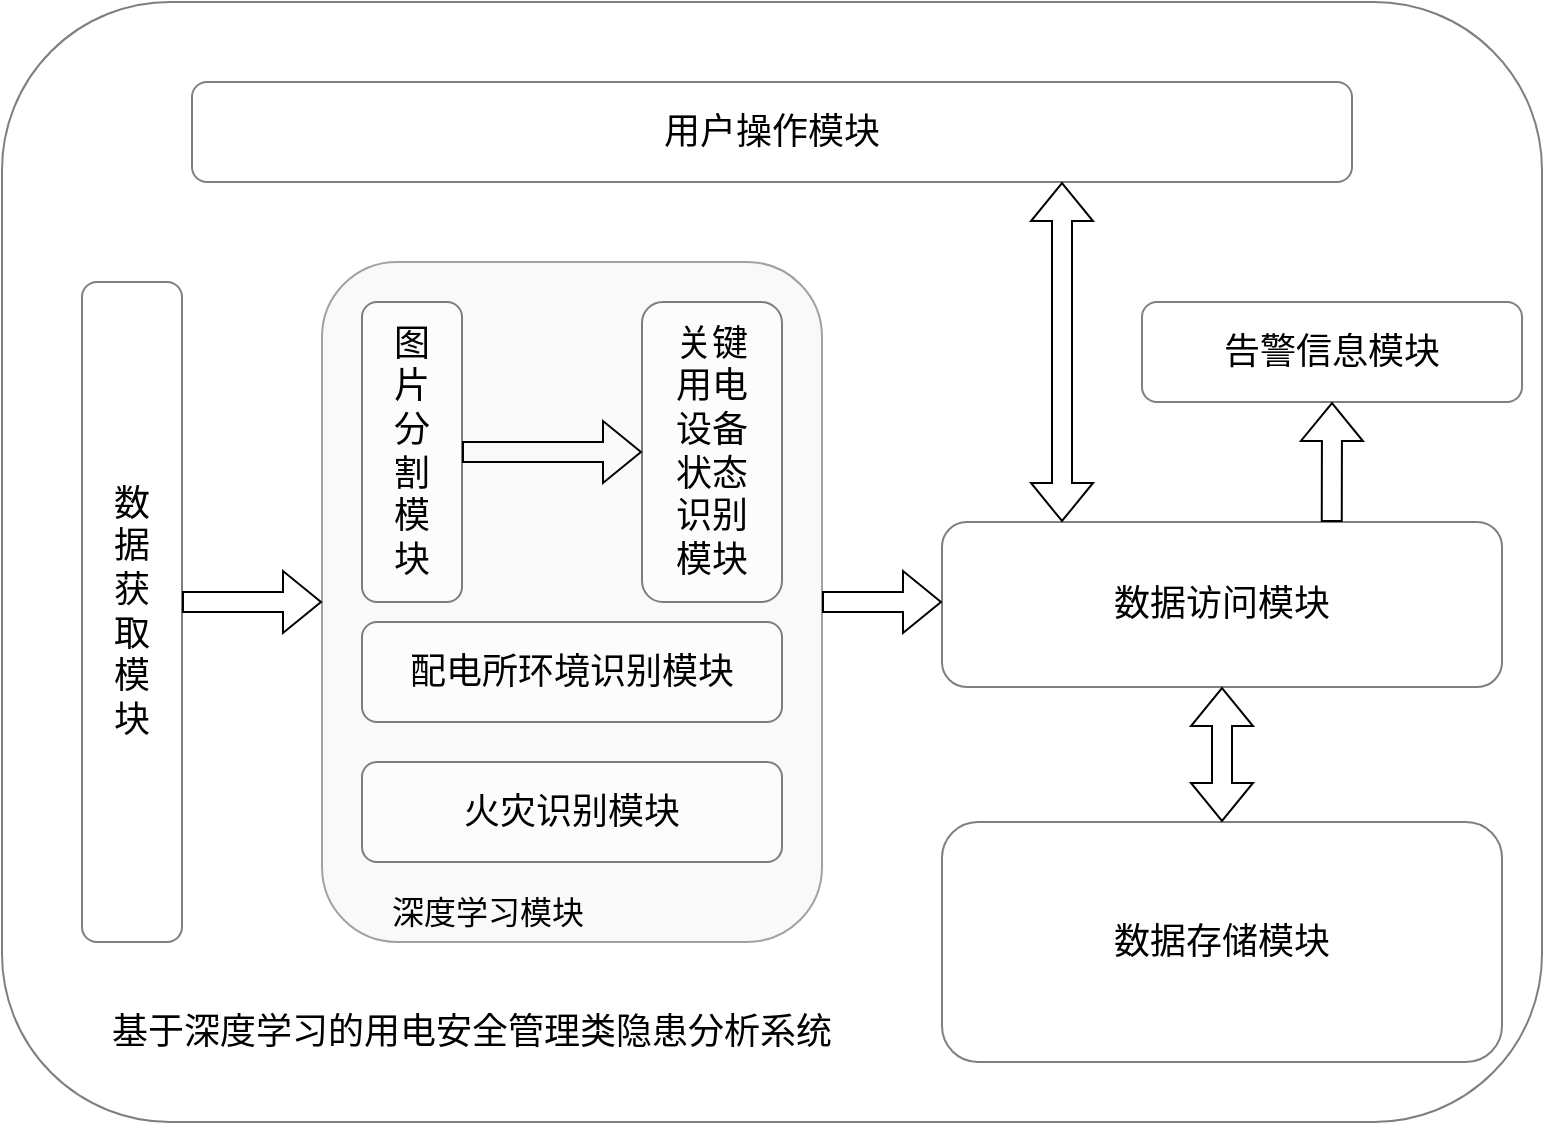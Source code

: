 <mxfile version="20.7.4" type="github">
  <diagram id="PhAfU-EF1F7rNx4GUBeK" name="第 1 页">
    <mxGraphModel dx="1002" dy="573" grid="1" gridSize="10" guides="1" tooltips="1" connect="1" arrows="1" fold="1" page="1" pageScale="1" pageWidth="827" pageHeight="1169" math="0" shadow="0">
      <root>
        <mxCell id="0" />
        <mxCell id="1" parent="0" />
        <mxCell id="ELARRrECwAgM5zcuZOIW-1" value="" style="rounded=1;whiteSpace=wrap;html=1;fillStyle=auto;opacity=50;labelBorderColor=none;movable=1;resizable=1;rotatable=1;deletable=1;editable=1;connectable=1;" vertex="1" parent="1">
          <mxGeometry width="770" height="560" as="geometry" />
        </mxCell>
        <mxCell id="ELARRrECwAgM5zcuZOIW-2" value="&lt;font style=&quot;font-size: 18px;&quot;&gt;数&lt;br&gt;据&lt;br&gt;获&lt;br&gt;取&lt;br&gt;模&lt;br&gt;块&lt;/font&gt;" style="rounded=1;whiteSpace=wrap;html=1;fillStyle=auto;gradientColor=none;opacity=50;align=center;fontFamily=宋体;" vertex="1" parent="1">
          <mxGeometry x="40" y="140" width="50" height="330" as="geometry" />
        </mxCell>
        <mxCell id="ELARRrECwAgM5zcuZOIW-14" value="" style="group;rounded=0;strokeWidth=0;" vertex="1" connectable="0" parent="1">
          <mxGeometry x="140" y="130" width="283" height="350" as="geometry" />
        </mxCell>
        <mxCell id="ELARRrECwAgM5zcuZOIW-12" value="" style="rounded=1;whiteSpace=wrap;html=1;labelBorderColor=none;fillStyle=auto;strokeColor=#666666;fontFamily=Lucida Console;fontSize=18;opacity=60;fillColor=#f5f5f5;container=0;fontColor=#333333;movable=1;resizable=1;rotatable=1;deletable=1;editable=1;connectable=1;" vertex="1" parent="ELARRrECwAgM5zcuZOIW-14">
          <mxGeometry x="20" width="250" height="340" as="geometry" />
        </mxCell>
        <mxCell id="ELARRrECwAgM5zcuZOIW-4" value="&lt;span style=&quot;font-size: 18px;&quot;&gt;图&lt;br&gt;片&lt;br&gt;分&lt;br&gt;割&lt;br&gt;模&lt;br&gt;块&lt;/span&gt;" style="rounded=1;whiteSpace=wrap;html=1;fillStyle=auto;gradientColor=none;opacity=50;align=center;fontFamily=宋体;" vertex="1" parent="ELARRrECwAgM5zcuZOIW-14">
          <mxGeometry x="40" y="20" width="50" height="150" as="geometry" />
        </mxCell>
        <mxCell id="ELARRrECwAgM5zcuZOIW-5" value="&lt;span style=&quot;font-size: 18px;&quot;&gt;关键&lt;br&gt;用电&lt;br&gt;设备&lt;br&gt;状态&lt;br&gt;识别&lt;br&gt;模块&lt;/span&gt;" style="rounded=1;whiteSpace=wrap;html=1;fillStyle=auto;gradientColor=none;opacity=50;align=center;fontFamily=宋体;" vertex="1" parent="ELARRrECwAgM5zcuZOIW-14">
          <mxGeometry x="180" y="20" width="70" height="150" as="geometry" />
        </mxCell>
        <mxCell id="ELARRrECwAgM5zcuZOIW-6" value="&lt;span&gt;&lt;font face=&quot;宋体&quot; style=&quot;font-size: 18px;&quot;&gt;配电所环境识别模块&lt;/font&gt;&lt;/span&gt;" style="rounded=1;whiteSpace=wrap;html=1;fillStyle=auto;gradientColor=none;opacity=50;align=center;" vertex="1" parent="ELARRrECwAgM5zcuZOIW-14">
          <mxGeometry x="40" y="180" width="210" height="50" as="geometry" />
        </mxCell>
        <mxCell id="ELARRrECwAgM5zcuZOIW-11" value="&lt;font face=&quot;宋体&quot;&gt;火灾识别模块&lt;/font&gt;" style="rounded=1;whiteSpace=wrap;html=1;fillStyle=auto;gradientColor=none;opacity=50;align=center;labelBorderColor=none;strokeColor=default;fontFamily=Lucida Console;fontSize=18;" vertex="1" parent="ELARRrECwAgM5zcuZOIW-14">
          <mxGeometry x="40" y="250" width="210" height="50" as="geometry" />
        </mxCell>
        <mxCell id="ELARRrECwAgM5zcuZOIW-24" value="" style="shape=flexArrow;endArrow=classic;html=1;rounded=0;fontFamily=Lucida Console;fontSize=18;entryX=0;entryY=0.5;entryDx=0;entryDy=0;" edge="1" parent="ELARRrECwAgM5zcuZOIW-14" source="ELARRrECwAgM5zcuZOIW-4" target="ELARRrECwAgM5zcuZOIW-5">
          <mxGeometry width="50" height="50" relative="1" as="geometry">
            <mxPoint x="100" y="160" as="sourcePoint" />
            <mxPoint x="150" y="110" as="targetPoint" />
          </mxGeometry>
        </mxCell>
        <mxCell id="ELARRrECwAgM5zcuZOIW-26" value="&lt;font style=&quot;font-size: 16px;&quot; face=&quot;宋体&quot;&gt;深度学习模块&lt;/font&gt;" style="rounded=1;whiteSpace=wrap;html=1;fillStyle=auto;gradientColor=none;opacity=0;align=left;labelBorderColor=none;strokeColor=default;fontFamily=Lucida Console;fontSize=18;" vertex="1" parent="ELARRrECwAgM5zcuZOIW-14">
          <mxGeometry x="53" y="310" width="109.25" height="30" as="geometry" />
        </mxCell>
        <mxCell id="ELARRrECwAgM5zcuZOIW-15" value="&lt;span&gt;&lt;font face=&quot;宋体&quot;&gt;数据存储模块&lt;/font&gt;&lt;/span&gt;" style="rounded=1;whiteSpace=wrap;html=1;fillStyle=auto;gradientColor=none;opacity=50;align=center;labelBorderColor=none;strokeColor=default;fontFamily=Lucida Console;fontSize=18;" vertex="1" parent="1">
          <mxGeometry x="470" y="410" width="280" height="120" as="geometry" />
        </mxCell>
        <mxCell id="ELARRrECwAgM5zcuZOIW-16" value="&lt;span&gt;&lt;font face=&quot;宋体&quot;&gt;数据访问模块&lt;/font&gt;&lt;/span&gt;" style="rounded=1;whiteSpace=wrap;html=1;fillStyle=auto;gradientColor=none;opacity=50;align=center;labelBorderColor=none;strokeColor=default;fontFamily=Lucida Console;fontSize=18;" vertex="1" parent="1">
          <mxGeometry x="470" y="260" width="280" height="82.5" as="geometry" />
        </mxCell>
        <mxCell id="ELARRrECwAgM5zcuZOIW-17" value="&lt;span&gt;&lt;font face=&quot;宋体&quot;&gt;用户操作模块&lt;/font&gt;&lt;/span&gt;" style="rounded=1;whiteSpace=wrap;html=1;fillStyle=auto;gradientColor=none;opacity=50;align=center;labelBorderColor=none;strokeColor=default;fontFamily=Lucida Console;fontSize=18;" vertex="1" parent="1">
          <mxGeometry x="95" y="40" width="580" height="50" as="geometry" />
        </mxCell>
        <mxCell id="ELARRrECwAgM5zcuZOIW-18" value="&lt;span&gt;&lt;font face=&quot;宋体&quot;&gt;告警信息模块&lt;/font&gt;&lt;/span&gt;" style="rounded=1;whiteSpace=wrap;html=1;fillStyle=auto;gradientColor=none;opacity=50;align=center;labelBorderColor=none;strokeColor=default;fontFamily=Lucida Console;fontSize=18;" vertex="1" parent="1">
          <mxGeometry x="570" y="150" width="190" height="50" as="geometry" />
        </mxCell>
        <mxCell id="ELARRrECwAgM5zcuZOIW-19" value="" style="shape=flexArrow;endArrow=classic;startArrow=classic;html=1;rounded=0;fontFamily=Lucida Console;fontSize=18;entryX=0.5;entryY=1;entryDx=0;entryDy=0;exitX=0.5;exitY=0;exitDx=0;exitDy=0;" edge="1" parent="1" source="ELARRrECwAgM5zcuZOIW-15" target="ELARRrECwAgM5zcuZOIW-16">
          <mxGeometry width="100" height="100" relative="1" as="geometry">
            <mxPoint x="540" y="450" as="sourcePoint" />
            <mxPoint x="640" y="350" as="targetPoint" />
          </mxGeometry>
        </mxCell>
        <mxCell id="ELARRrECwAgM5zcuZOIW-20" value="" style="shape=flexArrow;endArrow=classic;startArrow=classic;html=1;rounded=0;fontFamily=Lucida Console;fontSize=18;entryX=0.75;entryY=1;entryDx=0;entryDy=0;" edge="1" parent="1" target="ELARRrECwAgM5zcuZOIW-17">
          <mxGeometry width="100" height="100" relative="1" as="geometry">
            <mxPoint x="530" y="260" as="sourcePoint" />
            <mxPoint x="570" y="140" as="targetPoint" />
          </mxGeometry>
        </mxCell>
        <mxCell id="ELARRrECwAgM5zcuZOIW-21" value="" style="shape=flexArrow;endArrow=classic;html=1;rounded=0;fontFamily=Lucida Console;fontSize=18;entryX=0.5;entryY=1;entryDx=0;entryDy=0;exitX=0.696;exitY=0;exitDx=0;exitDy=0;exitPerimeter=0;" edge="1" parent="1" source="ELARRrECwAgM5zcuZOIW-16" target="ELARRrECwAgM5zcuZOIW-18">
          <mxGeometry width="50" height="50" relative="1" as="geometry">
            <mxPoint x="640" y="280" as="sourcePoint" />
            <mxPoint x="690" y="230" as="targetPoint" />
          </mxGeometry>
        </mxCell>
        <mxCell id="ELARRrECwAgM5zcuZOIW-23" value="" style="shape=flexArrow;endArrow=classic;html=1;rounded=0;fontFamily=Lucida Console;fontSize=18;entryX=0;entryY=0.5;entryDx=0;entryDy=0;" edge="1" parent="1" target="ELARRrECwAgM5zcuZOIW-12">
          <mxGeometry width="50" height="50" relative="1" as="geometry">
            <mxPoint x="90" y="300" as="sourcePoint" />
            <mxPoint x="160" y="300" as="targetPoint" />
          </mxGeometry>
        </mxCell>
        <mxCell id="ELARRrECwAgM5zcuZOIW-25" value="" style="shape=flexArrow;endArrow=classic;html=1;rounded=0;fontFamily=Lucida Console;fontSize=18;exitX=1;exitY=0.5;exitDx=0;exitDy=0;" edge="1" parent="1" source="ELARRrECwAgM5zcuZOIW-12">
          <mxGeometry width="50" height="50" relative="1" as="geometry">
            <mxPoint x="430" y="340" as="sourcePoint" />
            <mxPoint x="470" y="300" as="targetPoint" />
          </mxGeometry>
        </mxCell>
        <mxCell id="ELARRrECwAgM5zcuZOIW-28" value="基于深度学习的用电安全管理类隐患分析系统" style="rounded=1;whiteSpace=wrap;html=1;fillStyle=auto;gradientColor=none;opacity=0;align=center;labelBorderColor=none;strokeColor=default;fontFamily=宋体;fontSize=18;strokeWidth=0;" vertex="1" parent="1">
          <mxGeometry x="50" y="490" width="370" height="50" as="geometry" />
        </mxCell>
      </root>
    </mxGraphModel>
  </diagram>
</mxfile>
